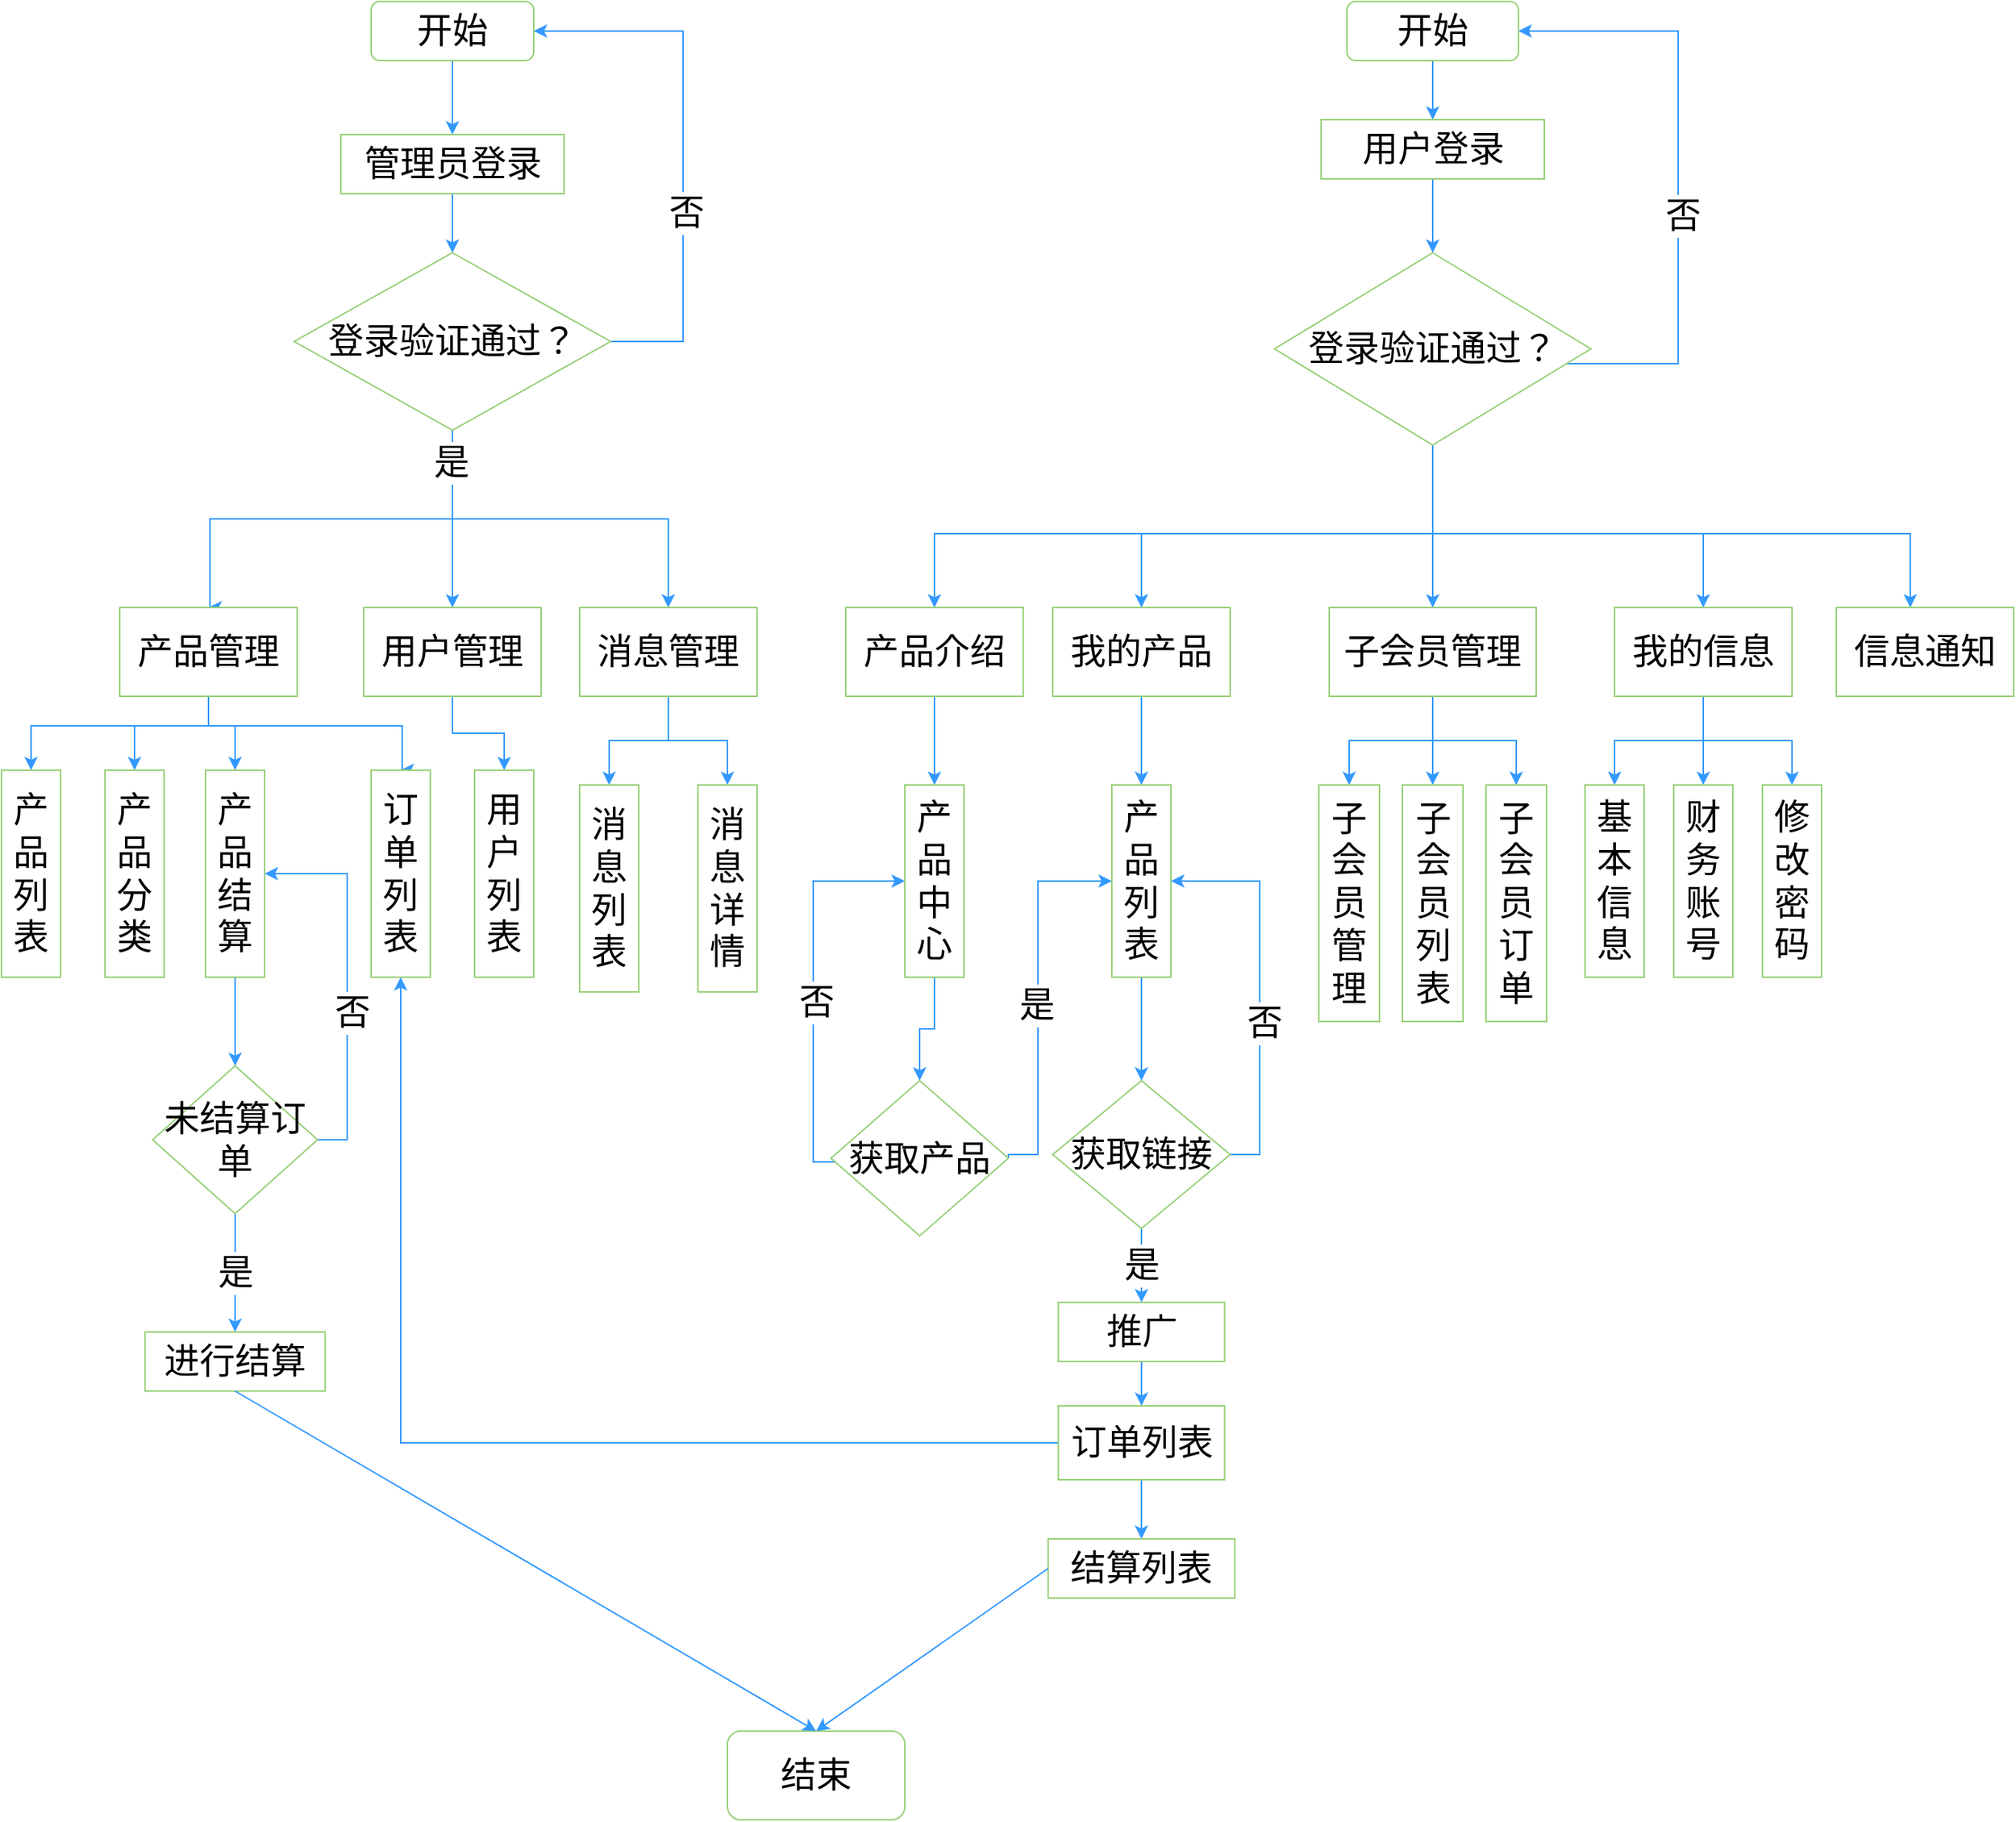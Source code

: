 <mxfile version="20.2.6" type="github">
  <diagram id="mb-T0V6_GYqnzRHA3_73" name="第 1 页">
    <mxGraphModel dx="2185" dy="1924" grid="1" gridSize="10" guides="1" tooltips="1" connect="1" arrows="1" fold="1" page="1" pageScale="1" pageWidth="827" pageHeight="1169" math="0" shadow="0">
      <root>
        <mxCell id="0" />
        <mxCell id="1" parent="0" />
        <mxCell id="z1_of0AIk4qUolS8tGhm-35" style="edgeStyle=orthogonalEdgeStyle;rounded=0;orthogonalLoop=1;jettySize=auto;html=1;entryX=1;entryY=0.5;entryDx=0;entryDy=0;fontSize=24;strokeColor=#3399FF;" edge="1" parent="1" source="z1_of0AIk4qUolS8tGhm-41" target="z1_of0AIk4qUolS8tGhm-43">
          <mxGeometry relative="1" as="geometry">
            <Array as="points">
              <mxPoint x="-130" y="-860" />
              <mxPoint x="-130" y="-1070" />
            </Array>
          </mxGeometry>
        </mxCell>
        <mxCell id="z1_of0AIk4qUolS8tGhm-36" value="否" style="edgeLabel;html=1;align=center;verticalAlign=middle;resizable=0;points=[];fontSize=24;" vertex="1" connectable="0" parent="z1_of0AIk4qUolS8tGhm-35">
          <mxGeometry x="-0.243" y="-2" relative="1" as="geometry">
            <mxPoint as="offset" />
          </mxGeometry>
        </mxCell>
        <mxCell id="z1_of0AIk4qUolS8tGhm-37" style="edgeStyle=orthogonalEdgeStyle;rounded=0;orthogonalLoop=1;jettySize=auto;html=1;entryX=0.5;entryY=0;entryDx=0;entryDy=0;fontSize=24;strokeColor=#3399FF;" edge="1" parent="1" source="z1_of0AIk4qUolS8tGhm-41" target="z1_of0AIk4qUolS8tGhm-50">
          <mxGeometry relative="1" as="geometry" />
        </mxCell>
        <mxCell id="z1_of0AIk4qUolS8tGhm-38" style="edgeStyle=orthogonalEdgeStyle;rounded=0;orthogonalLoop=1;jettySize=auto;html=1;exitX=0.5;exitY=1;exitDx=0;exitDy=0;entryX=0.5;entryY=0;entryDx=0;entryDy=0;fontSize=24;strokeColor=#3399FF;" edge="1" parent="1" source="z1_of0AIk4qUolS8tGhm-41" target="z1_of0AIk4qUolS8tGhm-53">
          <mxGeometry relative="1" as="geometry">
            <Array as="points">
              <mxPoint x="-286" y="-740" />
              <mxPoint x="-140" y="-740" />
            </Array>
          </mxGeometry>
        </mxCell>
        <mxCell id="z1_of0AIk4qUolS8tGhm-39" style="edgeStyle=orthogonalEdgeStyle;rounded=0;orthogonalLoop=1;jettySize=auto;html=1;fontSize=24;strokeColor=#3399FF;entryX=0.5;entryY=0;entryDx=0;entryDy=0;" edge="1" parent="1" source="z1_of0AIk4qUolS8tGhm-41" target="z1_of0AIk4qUolS8tGhm-48">
          <mxGeometry relative="1" as="geometry">
            <Array as="points">
              <mxPoint x="-286" y="-740" />
              <mxPoint x="-450" y="-740" />
              <mxPoint x="-450" y="-680" />
            </Array>
          </mxGeometry>
        </mxCell>
        <mxCell id="z1_of0AIk4qUolS8tGhm-40" value="是" style="edgeLabel;html=1;align=center;verticalAlign=middle;resizable=0;points=[];fontSize=24;" vertex="1" connectable="0" parent="z1_of0AIk4qUolS8tGhm-39">
          <mxGeometry x="-0.85" y="-1" relative="1" as="geometry">
            <mxPoint as="offset" />
          </mxGeometry>
        </mxCell>
        <mxCell id="z1_of0AIk4qUolS8tGhm-41" value="&lt;font style=&quot;font-size: 24px;&quot;&gt;登录验证通过？&lt;/font&gt;" style="rhombus;whiteSpace=wrap;html=1;strokeColor=#97D077;" vertex="1" parent="1">
          <mxGeometry x="-393" y="-920" width="214" height="120" as="geometry" />
        </mxCell>
        <mxCell id="z1_of0AIk4qUolS8tGhm-42" style="edgeStyle=orthogonalEdgeStyle;rounded=0;orthogonalLoop=1;jettySize=auto;html=1;fontSize=24;strokeColor=#3399FF;entryX=0.5;entryY=0;entryDx=0;entryDy=0;" edge="1" parent="1" source="z1_of0AIk4qUolS8tGhm-43" target="z1_of0AIk4qUolS8tGhm-180">
          <mxGeometry relative="1" as="geometry" />
        </mxCell>
        <mxCell id="z1_of0AIk4qUolS8tGhm-43" value="&lt;font style=&quot;font-size: 24px;&quot;&gt;开始&lt;/font&gt;" style="rounded=1;whiteSpace=wrap;html=1;strokeColor=#97D077;" vertex="1" parent="1">
          <mxGeometry x="-341" y="-1090" width="110" height="40" as="geometry" />
        </mxCell>
        <mxCell id="z1_of0AIk4qUolS8tGhm-44" style="edgeStyle=orthogonalEdgeStyle;rounded=0;orthogonalLoop=1;jettySize=auto;html=1;entryX=0.5;entryY=0;entryDx=0;entryDy=0;fontSize=24;strokeColor=#3399FF;" edge="1" parent="1" source="z1_of0AIk4qUolS8tGhm-48" target="z1_of0AIk4qUolS8tGhm-55">
          <mxGeometry relative="1" as="geometry">
            <Array as="points">
              <mxPoint x="-451" y="-600" />
              <mxPoint x="-571" y="-600" />
            </Array>
          </mxGeometry>
        </mxCell>
        <mxCell id="z1_of0AIk4qUolS8tGhm-45" style="edgeStyle=orthogonalEdgeStyle;rounded=0;orthogonalLoop=1;jettySize=auto;html=1;entryX=0.5;entryY=0;entryDx=0;entryDy=0;fontSize=24;strokeColor=#3399FF;" edge="1" parent="1" source="z1_of0AIk4qUolS8tGhm-48" target="z1_of0AIk4qUolS8tGhm-57">
          <mxGeometry relative="1" as="geometry">
            <Array as="points">
              <mxPoint x="-451" y="-600" />
              <mxPoint x="-501" y="-600" />
            </Array>
          </mxGeometry>
        </mxCell>
        <mxCell id="z1_of0AIk4qUolS8tGhm-46" style="edgeStyle=orthogonalEdgeStyle;rounded=0;orthogonalLoop=1;jettySize=auto;html=1;entryX=0.5;entryY=0;entryDx=0;entryDy=0;fontSize=24;strokeColor=#3399FF;" edge="1" parent="1" source="z1_of0AIk4qUolS8tGhm-48" target="z1_of0AIk4qUolS8tGhm-59">
          <mxGeometry relative="1" as="geometry">
            <Array as="points">
              <mxPoint x="-451" y="-600" />
              <mxPoint x="-320" y="-600" />
              <mxPoint x="-320" y="-570" />
            </Array>
          </mxGeometry>
        </mxCell>
        <mxCell id="z1_of0AIk4qUolS8tGhm-47" style="edgeStyle=orthogonalEdgeStyle;rounded=0;orthogonalLoop=1;jettySize=auto;html=1;entryX=0.5;entryY=0;entryDx=0;entryDy=0;fontSize=24;strokeColor=#3399FF;" edge="1" parent="1" source="z1_of0AIk4qUolS8tGhm-48" target="z1_of0AIk4qUolS8tGhm-61">
          <mxGeometry relative="1" as="geometry">
            <Array as="points">
              <mxPoint x="-451" y="-600" />
              <mxPoint x="-433" y="-600" />
            </Array>
          </mxGeometry>
        </mxCell>
        <mxCell id="z1_of0AIk4qUolS8tGhm-48" value="产品管理" style="rounded=0;whiteSpace=wrap;html=1;fontSize=24;strokeColor=#97D077;" vertex="1" parent="1">
          <mxGeometry x="-511" y="-680" width="120" height="60" as="geometry" />
        </mxCell>
        <mxCell id="z1_of0AIk4qUolS8tGhm-49" style="edgeStyle=orthogonalEdgeStyle;rounded=0;orthogonalLoop=1;jettySize=auto;html=1;fontSize=24;strokeColor=#3399FF;" edge="1" parent="1" source="z1_of0AIk4qUolS8tGhm-50" target="z1_of0AIk4qUolS8tGhm-63">
          <mxGeometry relative="1" as="geometry" />
        </mxCell>
        <mxCell id="z1_of0AIk4qUolS8tGhm-50" value="用户管理" style="rounded=0;whiteSpace=wrap;html=1;fontSize=24;strokeColor=#97D077;" vertex="1" parent="1">
          <mxGeometry x="-346" y="-680" width="120" height="60" as="geometry" />
        </mxCell>
        <mxCell id="z1_of0AIk4qUolS8tGhm-51" style="edgeStyle=orthogonalEdgeStyle;rounded=0;orthogonalLoop=1;jettySize=auto;html=1;entryX=0.5;entryY=0;entryDx=0;entryDy=0;fontSize=24;strokeColor=#3399FF;" edge="1" parent="1" source="z1_of0AIk4qUolS8tGhm-53" target="z1_of0AIk4qUolS8tGhm-65">
          <mxGeometry relative="1" as="geometry" />
        </mxCell>
        <mxCell id="z1_of0AIk4qUolS8tGhm-52" style="edgeStyle=orthogonalEdgeStyle;rounded=0;orthogonalLoop=1;jettySize=auto;html=1;entryX=0.5;entryY=0;entryDx=0;entryDy=0;fontSize=24;strokeColor=#3399FF;" edge="1" parent="1" source="z1_of0AIk4qUolS8tGhm-53" target="z1_of0AIk4qUolS8tGhm-67">
          <mxGeometry relative="1" as="geometry" />
        </mxCell>
        <mxCell id="z1_of0AIk4qUolS8tGhm-53" value="消息管理" style="rounded=0;whiteSpace=wrap;html=1;fontSize=24;strokeColor=#97D077;" vertex="1" parent="1">
          <mxGeometry x="-200" y="-680" width="120" height="60" as="geometry" />
        </mxCell>
        <mxCell id="z1_of0AIk4qUolS8tGhm-55" value="产品列表" style="rounded=0;whiteSpace=wrap;html=1;fontSize=24;strokeColor=#97D077;" vertex="1" parent="1">
          <mxGeometry x="-591" y="-570" width="40" height="140" as="geometry" />
        </mxCell>
        <mxCell id="z1_of0AIk4qUolS8tGhm-57" value="产品分类" style="rounded=0;whiteSpace=wrap;html=1;fontSize=24;strokeColor=#97D077;" vertex="1" parent="1">
          <mxGeometry x="-521" y="-570" width="40" height="140" as="geometry" />
        </mxCell>
        <mxCell id="z1_of0AIk4qUolS8tGhm-191" style="edgeStyle=orthogonalEdgeStyle;rounded=0;orthogonalLoop=1;jettySize=auto;html=1;fontSize=24;strokeColor=#3399FF;" edge="1" parent="1" source="z1_of0AIk4qUolS8tGhm-61" target="z1_of0AIk4qUolS8tGhm-192">
          <mxGeometry relative="1" as="geometry">
            <mxPoint x="-361" y="-370" as="targetPoint" />
          </mxGeometry>
        </mxCell>
        <mxCell id="z1_of0AIk4qUolS8tGhm-61" value="产品结算" style="rounded=0;whiteSpace=wrap;html=1;fontSize=24;strokeColor=#97D077;" vertex="1" parent="1">
          <mxGeometry x="-453" y="-570" width="40" height="140" as="geometry" />
        </mxCell>
        <mxCell id="z1_of0AIk4qUolS8tGhm-63" value="用户列表" style="rounded=0;whiteSpace=wrap;html=1;fontSize=24;strokeColor=#97D077;" vertex="1" parent="1">
          <mxGeometry x="-271" y="-570" width="40" height="140" as="geometry" />
        </mxCell>
        <mxCell id="z1_of0AIk4qUolS8tGhm-65" value="消息列表" style="rounded=0;whiteSpace=wrap;html=1;fontSize=24;strokeColor=#97D077;" vertex="1" parent="1">
          <mxGeometry x="-200" y="-560" width="40" height="140" as="geometry" />
        </mxCell>
        <mxCell id="z1_of0AIk4qUolS8tGhm-67" value="消息详情" style="rounded=0;whiteSpace=wrap;html=1;fontSize=24;strokeColor=#97D077;" vertex="1" parent="1">
          <mxGeometry x="-120" y="-560" width="40" height="140" as="geometry" />
        </mxCell>
        <mxCell id="z1_of0AIk4qUolS8tGhm-117" style="edgeStyle=orthogonalEdgeStyle;rounded=0;orthogonalLoop=1;jettySize=auto;html=1;entryX=0.5;entryY=0;entryDx=0;entryDy=0;fontSize=24;strokeColor=#3399FF;" edge="1" parent="1" source="z1_of0AIk4qUolS8tGhm-118" target="z1_of0AIk4qUolS8tGhm-182">
          <mxGeometry relative="1" as="geometry" />
        </mxCell>
        <mxCell id="z1_of0AIk4qUolS8tGhm-118" value="&lt;font style=&quot;font-size: 24px;&quot;&gt;开始&lt;/font&gt;" style="rounded=1;whiteSpace=wrap;html=1;strokeColor=#97D077;" vertex="1" parent="1">
          <mxGeometry x="319" y="-1090" width="116" height="40" as="geometry" />
        </mxCell>
        <mxCell id="z1_of0AIk4qUolS8tGhm-119" style="edgeStyle=orthogonalEdgeStyle;rounded=0;orthogonalLoop=1;jettySize=auto;html=1;entryX=1;entryY=0.5;entryDx=0;entryDy=0;fontSize=24;strokeColor=#3399FF;" edge="1" parent="1" source="z1_of0AIk4qUolS8tGhm-126" target="z1_of0AIk4qUolS8tGhm-118">
          <mxGeometry relative="1" as="geometry">
            <Array as="points">
              <mxPoint x="543" y="-845" />
              <mxPoint x="543" y="-1070" />
            </Array>
          </mxGeometry>
        </mxCell>
        <mxCell id="z1_of0AIk4qUolS8tGhm-120" value="否" style="edgeLabel;html=1;align=center;verticalAlign=middle;resizable=0;points=[];fontSize=24;" vertex="1" connectable="0" parent="z1_of0AIk4qUolS8tGhm-119">
          <mxGeometry x="-0.141" y="-3" relative="1" as="geometry">
            <mxPoint as="offset" />
          </mxGeometry>
        </mxCell>
        <mxCell id="z1_of0AIk4qUolS8tGhm-121" style="edgeStyle=orthogonalEdgeStyle;rounded=0;orthogonalLoop=1;jettySize=auto;html=1;entryX=0.5;entryY=0;entryDx=0;entryDy=0;fontSize=24;strokeColor=#3399FF;" edge="1" parent="1" source="z1_of0AIk4qUolS8tGhm-126" target="z1_of0AIk4qUolS8tGhm-128">
          <mxGeometry relative="1" as="geometry">
            <Array as="points">
              <mxPoint x="377" y="-730" />
              <mxPoint x="40" y="-730" />
            </Array>
          </mxGeometry>
        </mxCell>
        <mxCell id="z1_of0AIk4qUolS8tGhm-122" style="edgeStyle=orthogonalEdgeStyle;rounded=0;orthogonalLoop=1;jettySize=auto;html=1;entryX=0.5;entryY=0;entryDx=0;entryDy=0;fontSize=24;strokeColor=#3399FF;" edge="1" parent="1" source="z1_of0AIk4qUolS8tGhm-126" target="z1_of0AIk4qUolS8tGhm-132">
          <mxGeometry relative="1" as="geometry">
            <Array as="points">
              <mxPoint x="377" y="-730" />
              <mxPoint x="180" y="-730" />
            </Array>
          </mxGeometry>
        </mxCell>
        <mxCell id="z1_of0AIk4qUolS8tGhm-123" style="edgeStyle=orthogonalEdgeStyle;rounded=0;orthogonalLoop=1;jettySize=auto;html=1;entryX=0.5;entryY=0;entryDx=0;entryDy=0;fontSize=24;strokeColor=#3399FF;" edge="1" parent="1" source="z1_of0AIk4qUolS8tGhm-126" target="z1_of0AIk4qUolS8tGhm-136">
          <mxGeometry relative="1" as="geometry">
            <Array as="points">
              <mxPoint x="377" y="-690" />
              <mxPoint x="377" y="-690" />
            </Array>
          </mxGeometry>
        </mxCell>
        <mxCell id="z1_of0AIk4qUolS8tGhm-124" style="edgeStyle=orthogonalEdgeStyle;rounded=0;orthogonalLoop=1;jettySize=auto;html=1;fontSize=24;strokeColor=#3399FF;" edge="1" parent="1" source="z1_of0AIk4qUolS8tGhm-126" target="z1_of0AIk4qUolS8tGhm-142">
          <mxGeometry relative="1" as="geometry">
            <Array as="points">
              <mxPoint x="377" y="-730" />
              <mxPoint x="700" y="-730" />
            </Array>
          </mxGeometry>
        </mxCell>
        <mxCell id="z1_of0AIk4qUolS8tGhm-125" style="edgeStyle=orthogonalEdgeStyle;rounded=0;orthogonalLoop=1;jettySize=auto;html=1;entryX=0.5;entryY=0;entryDx=0;entryDy=0;fontSize=24;strokeColor=#3399FF;" edge="1" parent="1" source="z1_of0AIk4qUolS8tGhm-126" target="z1_of0AIk4qUolS8tGhm-140">
          <mxGeometry relative="1" as="geometry">
            <Array as="points">
              <mxPoint x="377" y="-730" />
              <mxPoint x="560" y="-730" />
            </Array>
          </mxGeometry>
        </mxCell>
        <mxCell id="z1_of0AIk4qUolS8tGhm-126" value="登录验证通过？" style="rhombus;whiteSpace=wrap;html=1;fontSize=24;strokeColor=#97D077;" vertex="1" parent="1">
          <mxGeometry x="270" y="-920" width="214" height="130" as="geometry" />
        </mxCell>
        <mxCell id="z1_of0AIk4qUolS8tGhm-127" style="edgeStyle=orthogonalEdgeStyle;rounded=0;orthogonalLoop=1;jettySize=auto;html=1;entryX=0.5;entryY=0;entryDx=0;entryDy=0;fontSize=24;strokeColor=#3399FF;" edge="1" parent="1" source="z1_of0AIk4qUolS8tGhm-128" target="z1_of0AIk4qUolS8tGhm-144">
          <mxGeometry relative="1" as="geometry" />
        </mxCell>
        <mxCell id="z1_of0AIk4qUolS8tGhm-128" value="产品介绍" style="rounded=0;whiteSpace=wrap;html=1;fontSize=24;strokeColor=#97D077;" vertex="1" parent="1">
          <mxGeometry x="-20" y="-680" width="120" height="60" as="geometry" />
        </mxCell>
        <mxCell id="z1_of0AIk4qUolS8tGhm-129" style="edgeStyle=orthogonalEdgeStyle;rounded=0;orthogonalLoop=1;jettySize=auto;html=1;entryX=0.5;entryY=0;entryDx=0;entryDy=0;fontSize=24;strokeColor=#3399FF;" edge="1" parent="1" source="z1_of0AIk4qUolS8tGhm-132" target="z1_of0AIk4qUolS8tGhm-146">
          <mxGeometry relative="1" as="geometry" />
        </mxCell>
        <mxCell id="z1_of0AIk4qUolS8tGhm-132" value="我的产品" style="rounded=0;whiteSpace=wrap;html=1;fontSize=24;strokeColor=#97D077;" vertex="1" parent="1">
          <mxGeometry x="120" y="-680" width="120" height="60" as="geometry" />
        </mxCell>
        <mxCell id="z1_of0AIk4qUolS8tGhm-133" style="edgeStyle=orthogonalEdgeStyle;rounded=0;orthogonalLoop=1;jettySize=auto;html=1;entryX=0.5;entryY=0;entryDx=0;entryDy=0;fontSize=24;strokeColor=#3399FF;" edge="1" parent="1" source="z1_of0AIk4qUolS8tGhm-136" target="z1_of0AIk4qUolS8tGhm-152">
          <mxGeometry relative="1" as="geometry" />
        </mxCell>
        <mxCell id="z1_of0AIk4qUolS8tGhm-134" style="edgeStyle=orthogonalEdgeStyle;rounded=0;orthogonalLoop=1;jettySize=auto;html=1;entryX=0.5;entryY=0;entryDx=0;entryDy=0;fontSize=24;strokeColor=#3399FF;" edge="1" parent="1" source="z1_of0AIk4qUolS8tGhm-136" target="z1_of0AIk4qUolS8tGhm-154">
          <mxGeometry relative="1" as="geometry" />
        </mxCell>
        <mxCell id="z1_of0AIk4qUolS8tGhm-135" style="edgeStyle=orthogonalEdgeStyle;rounded=0;orthogonalLoop=1;jettySize=auto;html=1;entryX=0.5;entryY=0;entryDx=0;entryDy=0;fontSize=24;strokeColor=#3399FF;" edge="1" parent="1" source="z1_of0AIk4qUolS8tGhm-136" target="z1_of0AIk4qUolS8tGhm-156">
          <mxGeometry relative="1" as="geometry" />
        </mxCell>
        <mxCell id="z1_of0AIk4qUolS8tGhm-136" value="子会员管理" style="rounded=0;whiteSpace=wrap;html=1;fontSize=24;strokeColor=#97D077;" vertex="1" parent="1">
          <mxGeometry x="307" y="-680" width="140" height="60" as="geometry" />
        </mxCell>
        <mxCell id="z1_of0AIk4qUolS8tGhm-137" style="edgeStyle=orthogonalEdgeStyle;rounded=0;orthogonalLoop=1;jettySize=auto;html=1;fontSize=24;strokeColor=#3399FF;" edge="1" parent="1" source="z1_of0AIk4qUolS8tGhm-140" target="z1_of0AIk4qUolS8tGhm-160">
          <mxGeometry relative="1" as="geometry" />
        </mxCell>
        <mxCell id="z1_of0AIk4qUolS8tGhm-138" style="edgeStyle=orthogonalEdgeStyle;rounded=0;orthogonalLoop=1;jettySize=auto;html=1;fontSize=24;strokeColor=#3399FF;" edge="1" parent="1" source="z1_of0AIk4qUolS8tGhm-140" target="z1_of0AIk4qUolS8tGhm-158">
          <mxGeometry relative="1" as="geometry" />
        </mxCell>
        <mxCell id="z1_of0AIk4qUolS8tGhm-139" style="edgeStyle=orthogonalEdgeStyle;rounded=0;orthogonalLoop=1;jettySize=auto;html=1;entryX=0.5;entryY=0;entryDx=0;entryDy=0;fontSize=24;strokeColor=#3399FF;" edge="1" parent="1" source="z1_of0AIk4qUolS8tGhm-140" target="z1_of0AIk4qUolS8tGhm-162">
          <mxGeometry relative="1" as="geometry" />
        </mxCell>
        <mxCell id="z1_of0AIk4qUolS8tGhm-140" value="我的信息" style="rounded=0;whiteSpace=wrap;html=1;fontSize=24;strokeColor=#97D077;" vertex="1" parent="1">
          <mxGeometry x="500" y="-680" width="120" height="60" as="geometry" />
        </mxCell>
        <mxCell id="z1_of0AIk4qUolS8tGhm-142" value="信息通知" style="rounded=0;whiteSpace=wrap;html=1;fontSize=24;strokeColor=#97D077;" vertex="1" parent="1">
          <mxGeometry x="650" y="-680" width="120" height="60" as="geometry" />
        </mxCell>
        <mxCell id="z1_of0AIk4qUolS8tGhm-165" value="" style="edgeStyle=orthogonalEdgeStyle;rounded=0;orthogonalLoop=1;jettySize=auto;html=1;strokeColor=#3399FF;" edge="1" parent="1" source="z1_of0AIk4qUolS8tGhm-144" target="z1_of0AIk4qUolS8tGhm-164">
          <mxGeometry relative="1" as="geometry" />
        </mxCell>
        <mxCell id="z1_of0AIk4qUolS8tGhm-144" value="产品中心" style="rounded=0;whiteSpace=wrap;html=1;fontSize=24;strokeColor=#97D077;" vertex="1" parent="1">
          <mxGeometry x="20" y="-560" width="40" height="130" as="geometry" />
        </mxCell>
        <mxCell id="z1_of0AIk4qUolS8tGhm-173" style="edgeStyle=orthogonalEdgeStyle;rounded=0;orthogonalLoop=1;jettySize=auto;html=1;fontSize=24;strokeColor=#3399FF;" edge="1" parent="1" source="z1_of0AIk4qUolS8tGhm-146" target="z1_of0AIk4qUolS8tGhm-174">
          <mxGeometry relative="1" as="geometry">
            <mxPoint x="180" y="-380" as="targetPoint" />
          </mxGeometry>
        </mxCell>
        <mxCell id="z1_of0AIk4qUolS8tGhm-146" value="产品列表" style="rounded=0;whiteSpace=wrap;html=1;fontSize=24;strokeColor=#97D077;" vertex="1" parent="1">
          <mxGeometry x="160" y="-560" width="40" height="130" as="geometry" />
        </mxCell>
        <mxCell id="z1_of0AIk4qUolS8tGhm-152" value="子会员管理" style="rounded=0;whiteSpace=wrap;html=1;fontSize=24;strokeColor=#97D077;" vertex="1" parent="1">
          <mxGeometry x="300" y="-560" width="41" height="160" as="geometry" />
        </mxCell>
        <mxCell id="z1_of0AIk4qUolS8tGhm-154" value="子会员列表" style="rounded=0;whiteSpace=wrap;html=1;fontSize=24;strokeColor=#97D077;" vertex="1" parent="1">
          <mxGeometry x="356.5" y="-560" width="41" height="160" as="geometry" />
        </mxCell>
        <mxCell id="z1_of0AIk4qUolS8tGhm-156" value="子会员订单" style="rounded=0;whiteSpace=wrap;html=1;fontSize=24;strokeColor=#97D077;" vertex="1" parent="1">
          <mxGeometry x="413" y="-560" width="41" height="160" as="geometry" />
        </mxCell>
        <mxCell id="z1_of0AIk4qUolS8tGhm-158" value="财务账号" style="rounded=0;whiteSpace=wrap;html=1;fontSize=24;strokeColor=#97D077;" vertex="1" parent="1">
          <mxGeometry x="540" y="-560" width="40" height="130" as="geometry" />
        </mxCell>
        <mxCell id="z1_of0AIk4qUolS8tGhm-160" value="基本信息" style="rounded=0;whiteSpace=wrap;html=1;fontSize=24;strokeColor=#97D077;" vertex="1" parent="1">
          <mxGeometry x="480" y="-560" width="40" height="130" as="geometry" />
        </mxCell>
        <mxCell id="z1_of0AIk4qUolS8tGhm-162" value="修改密码" style="rounded=0;whiteSpace=wrap;html=1;fontSize=24;strokeColor=#97D077;" vertex="1" parent="1">
          <mxGeometry x="600" y="-560" width="40" height="130" as="geometry" />
        </mxCell>
        <mxCell id="z1_of0AIk4qUolS8tGhm-166" style="edgeStyle=orthogonalEdgeStyle;rounded=0;orthogonalLoop=1;jettySize=auto;html=1;entryX=0;entryY=0.5;entryDx=0;entryDy=0;strokeColor=#3399FF;" edge="1" parent="1" source="z1_of0AIk4qUolS8tGhm-164" target="z1_of0AIk4qUolS8tGhm-144">
          <mxGeometry relative="1" as="geometry">
            <Array as="points">
              <mxPoint x="-42" y="-305" />
              <mxPoint x="-42" y="-495" />
            </Array>
          </mxGeometry>
        </mxCell>
        <mxCell id="z1_of0AIk4qUolS8tGhm-167" value="&lt;font style=&quot;font-size: 24px;&quot;&gt;否&lt;/font&gt;" style="edgeLabel;html=1;align=center;verticalAlign=middle;resizable=0;points=[];" vertex="1" connectable="0" parent="z1_of0AIk4qUolS8tGhm-166">
          <mxGeometry x="0.01" y="-6" relative="1" as="geometry">
            <mxPoint x="-4" y="12" as="offset" />
          </mxGeometry>
        </mxCell>
        <mxCell id="z1_of0AIk4qUolS8tGhm-171" style="edgeStyle=orthogonalEdgeStyle;rounded=0;orthogonalLoop=1;jettySize=auto;html=1;exitX=1;exitY=0.5;exitDx=0;exitDy=0;entryX=0;entryY=0.5;entryDx=0;entryDy=0;fontSize=24;strokeColor=#3399FF;" edge="1" parent="1" source="z1_of0AIk4qUolS8tGhm-164" target="z1_of0AIk4qUolS8tGhm-146">
          <mxGeometry relative="1" as="geometry">
            <Array as="points">
              <mxPoint x="110" y="-310" />
              <mxPoint x="110" y="-495" />
            </Array>
          </mxGeometry>
        </mxCell>
        <mxCell id="z1_of0AIk4qUolS8tGhm-172" value="是" style="edgeLabel;html=1;align=center;verticalAlign=middle;resizable=0;points=[];fontSize=24;" vertex="1" connectable="0" parent="z1_of0AIk4qUolS8tGhm-171">
          <mxGeometry x="-0.247" y="-3" relative="1" as="geometry">
            <mxPoint x="-4" y="-27" as="offset" />
          </mxGeometry>
        </mxCell>
        <mxCell id="z1_of0AIk4qUolS8tGhm-164" value="获取产品" style="rhombus;whiteSpace=wrap;html=1;fontSize=24;strokeColor=#97D077;rounded=0;" vertex="1" parent="1">
          <mxGeometry x="-30" y="-360" width="120" height="105" as="geometry" />
        </mxCell>
        <mxCell id="z1_of0AIk4qUolS8tGhm-176" style="edgeStyle=orthogonalEdgeStyle;rounded=0;orthogonalLoop=1;jettySize=auto;html=1;exitX=1;exitY=0.5;exitDx=0;exitDy=0;entryX=1;entryY=0.5;entryDx=0;entryDy=0;fontSize=24;strokeColor=#3399FF;" edge="1" parent="1" source="z1_of0AIk4qUolS8tGhm-174" target="z1_of0AIk4qUolS8tGhm-146">
          <mxGeometry relative="1" as="geometry" />
        </mxCell>
        <mxCell id="z1_of0AIk4qUolS8tGhm-177" value="否" style="edgeLabel;html=1;align=center;verticalAlign=middle;resizable=0;points=[];fontSize=24;" vertex="1" connectable="0" parent="z1_of0AIk4qUolS8tGhm-176">
          <mxGeometry x="-0.313" y="-3" relative="1" as="geometry">
            <mxPoint y="-18" as="offset" />
          </mxGeometry>
        </mxCell>
        <mxCell id="z1_of0AIk4qUolS8tGhm-197" value="是" style="edgeStyle=orthogonalEdgeStyle;rounded=0;orthogonalLoop=1;jettySize=auto;html=1;fontSize=24;strokeColor=#3399FF;" edge="1" parent="1" source="z1_of0AIk4qUolS8tGhm-174" target="z1_of0AIk4qUolS8tGhm-184">
          <mxGeometry relative="1" as="geometry" />
        </mxCell>
        <mxCell id="z1_of0AIk4qUolS8tGhm-174" value="获取链接" style="rhombus;whiteSpace=wrap;html=1;fontSize=24;strokeColor=#97D077;" vertex="1" parent="1">
          <mxGeometry x="120" y="-360" width="120" height="100" as="geometry" />
        </mxCell>
        <mxCell id="z1_of0AIk4qUolS8tGhm-181" style="edgeStyle=orthogonalEdgeStyle;rounded=0;orthogonalLoop=1;jettySize=auto;html=1;entryX=0.5;entryY=0;entryDx=0;entryDy=0;fontSize=24;strokeColor=#3399FF;" edge="1" parent="1" source="z1_of0AIk4qUolS8tGhm-180" target="z1_of0AIk4qUolS8tGhm-41">
          <mxGeometry relative="1" as="geometry" />
        </mxCell>
        <mxCell id="z1_of0AIk4qUolS8tGhm-180" value="管理员登录" style="rounded=0;whiteSpace=wrap;html=1;fontSize=24;strokeColor=#97D077;" vertex="1" parent="1">
          <mxGeometry x="-361.5" y="-1000" width="151" height="40" as="geometry" />
        </mxCell>
        <mxCell id="z1_of0AIk4qUolS8tGhm-183" style="edgeStyle=orthogonalEdgeStyle;rounded=0;orthogonalLoop=1;jettySize=auto;html=1;entryX=0.5;entryY=0;entryDx=0;entryDy=0;fontSize=24;strokeColor=#3399FF;" edge="1" parent="1" source="z1_of0AIk4qUolS8tGhm-182" target="z1_of0AIk4qUolS8tGhm-126">
          <mxGeometry relative="1" as="geometry" />
        </mxCell>
        <mxCell id="z1_of0AIk4qUolS8tGhm-182" value="用户登录" style="rounded=0;whiteSpace=wrap;html=1;fontSize=24;strokeColor=#97D077;" vertex="1" parent="1">
          <mxGeometry x="301.5" y="-1010" width="151" height="40" as="geometry" />
        </mxCell>
        <mxCell id="z1_of0AIk4qUolS8tGhm-213" style="edgeStyle=orthogonalEdgeStyle;rounded=0;orthogonalLoop=1;jettySize=auto;html=1;fontSize=24;strokeColor=#3399FF;" edge="1" parent="1" source="z1_of0AIk4qUolS8tGhm-184" target="z1_of0AIk4qUolS8tGhm-199">
          <mxGeometry relative="1" as="geometry" />
        </mxCell>
        <mxCell id="z1_of0AIk4qUolS8tGhm-184" value="推广" style="rounded=0;whiteSpace=wrap;html=1;fontSize=24;strokeColor=#97D077;" vertex="1" parent="1">
          <mxGeometry x="123.75" y="-210" width="112.5" height="40" as="geometry" />
        </mxCell>
        <mxCell id="z1_of0AIk4qUolS8tGhm-195" value="是" style="edgeStyle=orthogonalEdgeStyle;rounded=0;orthogonalLoop=1;jettySize=auto;html=1;fontSize=24;strokeColor=#3399FF;" edge="1" parent="1" source="z1_of0AIk4qUolS8tGhm-192" target="z1_of0AIk4qUolS8tGhm-196">
          <mxGeometry relative="1" as="geometry">
            <mxPoint x="-361.75" y="-210" as="targetPoint" />
          </mxGeometry>
        </mxCell>
        <mxCell id="z1_of0AIk4qUolS8tGhm-209" style="edgeStyle=orthogonalEdgeStyle;rounded=0;orthogonalLoop=1;jettySize=auto;html=1;entryX=1;entryY=0.5;entryDx=0;entryDy=0;fontSize=24;strokeColor=#3399FF;exitX=1;exitY=0.5;exitDx=0;exitDy=0;" edge="1" parent="1" source="z1_of0AIk4qUolS8tGhm-192" target="z1_of0AIk4qUolS8tGhm-61">
          <mxGeometry relative="1" as="geometry" />
        </mxCell>
        <mxCell id="z1_of0AIk4qUolS8tGhm-210" value="否" style="edgeLabel;html=1;align=center;verticalAlign=middle;resizable=0;points=[];fontSize=24;" vertex="1" connectable="0" parent="z1_of0AIk4qUolS8tGhm-209">
          <mxGeometry x="-0.172" y="-3" relative="1" as="geometry">
            <mxPoint as="offset" />
          </mxGeometry>
        </mxCell>
        <mxCell id="z1_of0AIk4qUolS8tGhm-192" value="未结算订单" style="rhombus;whiteSpace=wrap;html=1;fontSize=24;strokeColor=#97D077;" vertex="1" parent="1">
          <mxGeometry x="-488.75" y="-370" width="111.5" height="100" as="geometry" />
        </mxCell>
        <mxCell id="z1_of0AIk4qUolS8tGhm-196" value="进行结算" style="rounded=0;whiteSpace=wrap;html=1;fontSize=24;strokeColor=#97D077;" vertex="1" parent="1">
          <mxGeometry x="-493.88" y="-190" width="121.75" height="40" as="geometry" />
        </mxCell>
        <mxCell id="z1_of0AIk4qUolS8tGhm-200" style="edgeStyle=orthogonalEdgeStyle;rounded=0;orthogonalLoop=1;jettySize=auto;html=1;fontSize=24;strokeColor=#3399FF;" edge="1" parent="1" source="z1_of0AIk4qUolS8tGhm-199" target="z1_of0AIk4qUolS8tGhm-201">
          <mxGeometry relative="1" as="geometry">
            <mxPoint x="180" y="-40" as="targetPoint" />
          </mxGeometry>
        </mxCell>
        <mxCell id="z1_of0AIk4qUolS8tGhm-211" style="edgeStyle=orthogonalEdgeStyle;rounded=0;orthogonalLoop=1;jettySize=auto;html=1;fontSize=24;strokeColor=#3399FF;entryX=0.5;entryY=1;entryDx=0;entryDy=0;" edge="1" parent="1" source="z1_of0AIk4qUolS8tGhm-199" target="z1_of0AIk4qUolS8tGhm-59">
          <mxGeometry relative="1" as="geometry">
            <mxPoint x="-320" y="-420" as="targetPoint" />
          </mxGeometry>
        </mxCell>
        <mxCell id="z1_of0AIk4qUolS8tGhm-201" value="结算列表" style="rounded=0;whiteSpace=wrap;html=1;fontSize=24;strokeColor=#97D077;" vertex="1" parent="1">
          <mxGeometry x="116.88" y="-50" width="126.25" height="40" as="geometry" />
        </mxCell>
        <mxCell id="z1_of0AIk4qUolS8tGhm-203" value="结束" style="rounded=1;whiteSpace=wrap;html=1;fontSize=24;strokeColor=#97D077;" vertex="1" parent="1">
          <mxGeometry x="-100.005" y="80.0" width="120" height="60" as="geometry" />
        </mxCell>
        <mxCell id="z1_of0AIk4qUolS8tGhm-205" value="" style="endArrow=classic;html=1;rounded=0;fontSize=24;strokeColor=#3399FF;exitX=0;exitY=0.5;exitDx=0;exitDy=0;entryX=0.5;entryY=0;entryDx=0;entryDy=0;" edge="1" parent="1" source="z1_of0AIk4qUolS8tGhm-201" target="z1_of0AIk4qUolS8tGhm-203">
          <mxGeometry width="50" height="50" relative="1" as="geometry">
            <mxPoint x="-40" y="-100" as="sourcePoint" />
            <mxPoint x="10" y="-150" as="targetPoint" />
          </mxGeometry>
        </mxCell>
        <mxCell id="z1_of0AIk4qUolS8tGhm-206" value="" style="endArrow=classic;html=1;rounded=0;fontSize=24;strokeColor=#3399FF;exitX=0.5;exitY=1;exitDx=0;exitDy=0;entryX=0.5;entryY=0;entryDx=0;entryDy=0;" edge="1" parent="1" source="z1_of0AIk4qUolS8tGhm-196" target="z1_of0AIk4qUolS8tGhm-203">
          <mxGeometry width="50" height="50" relative="1" as="geometry">
            <mxPoint x="-40" y="-100" as="sourcePoint" />
            <mxPoint x="10" y="-150" as="targetPoint" />
          </mxGeometry>
        </mxCell>
        <mxCell id="z1_of0AIk4qUolS8tGhm-59" value="订单列表" style="rounded=0;whiteSpace=wrap;html=1;fontSize=24;strokeColor=#97D077;" vertex="1" parent="1">
          <mxGeometry x="-341" y="-570" width="40" height="140" as="geometry" />
        </mxCell>
        <mxCell id="z1_of0AIk4qUolS8tGhm-199" value="订单列表" style="rounded=0;whiteSpace=wrap;html=1;fontSize=24;strokeColor=#97D077;" vertex="1" parent="1">
          <mxGeometry x="123.75" y="-140" width="112.5" height="50" as="geometry" />
        </mxCell>
      </root>
    </mxGraphModel>
  </diagram>
</mxfile>
